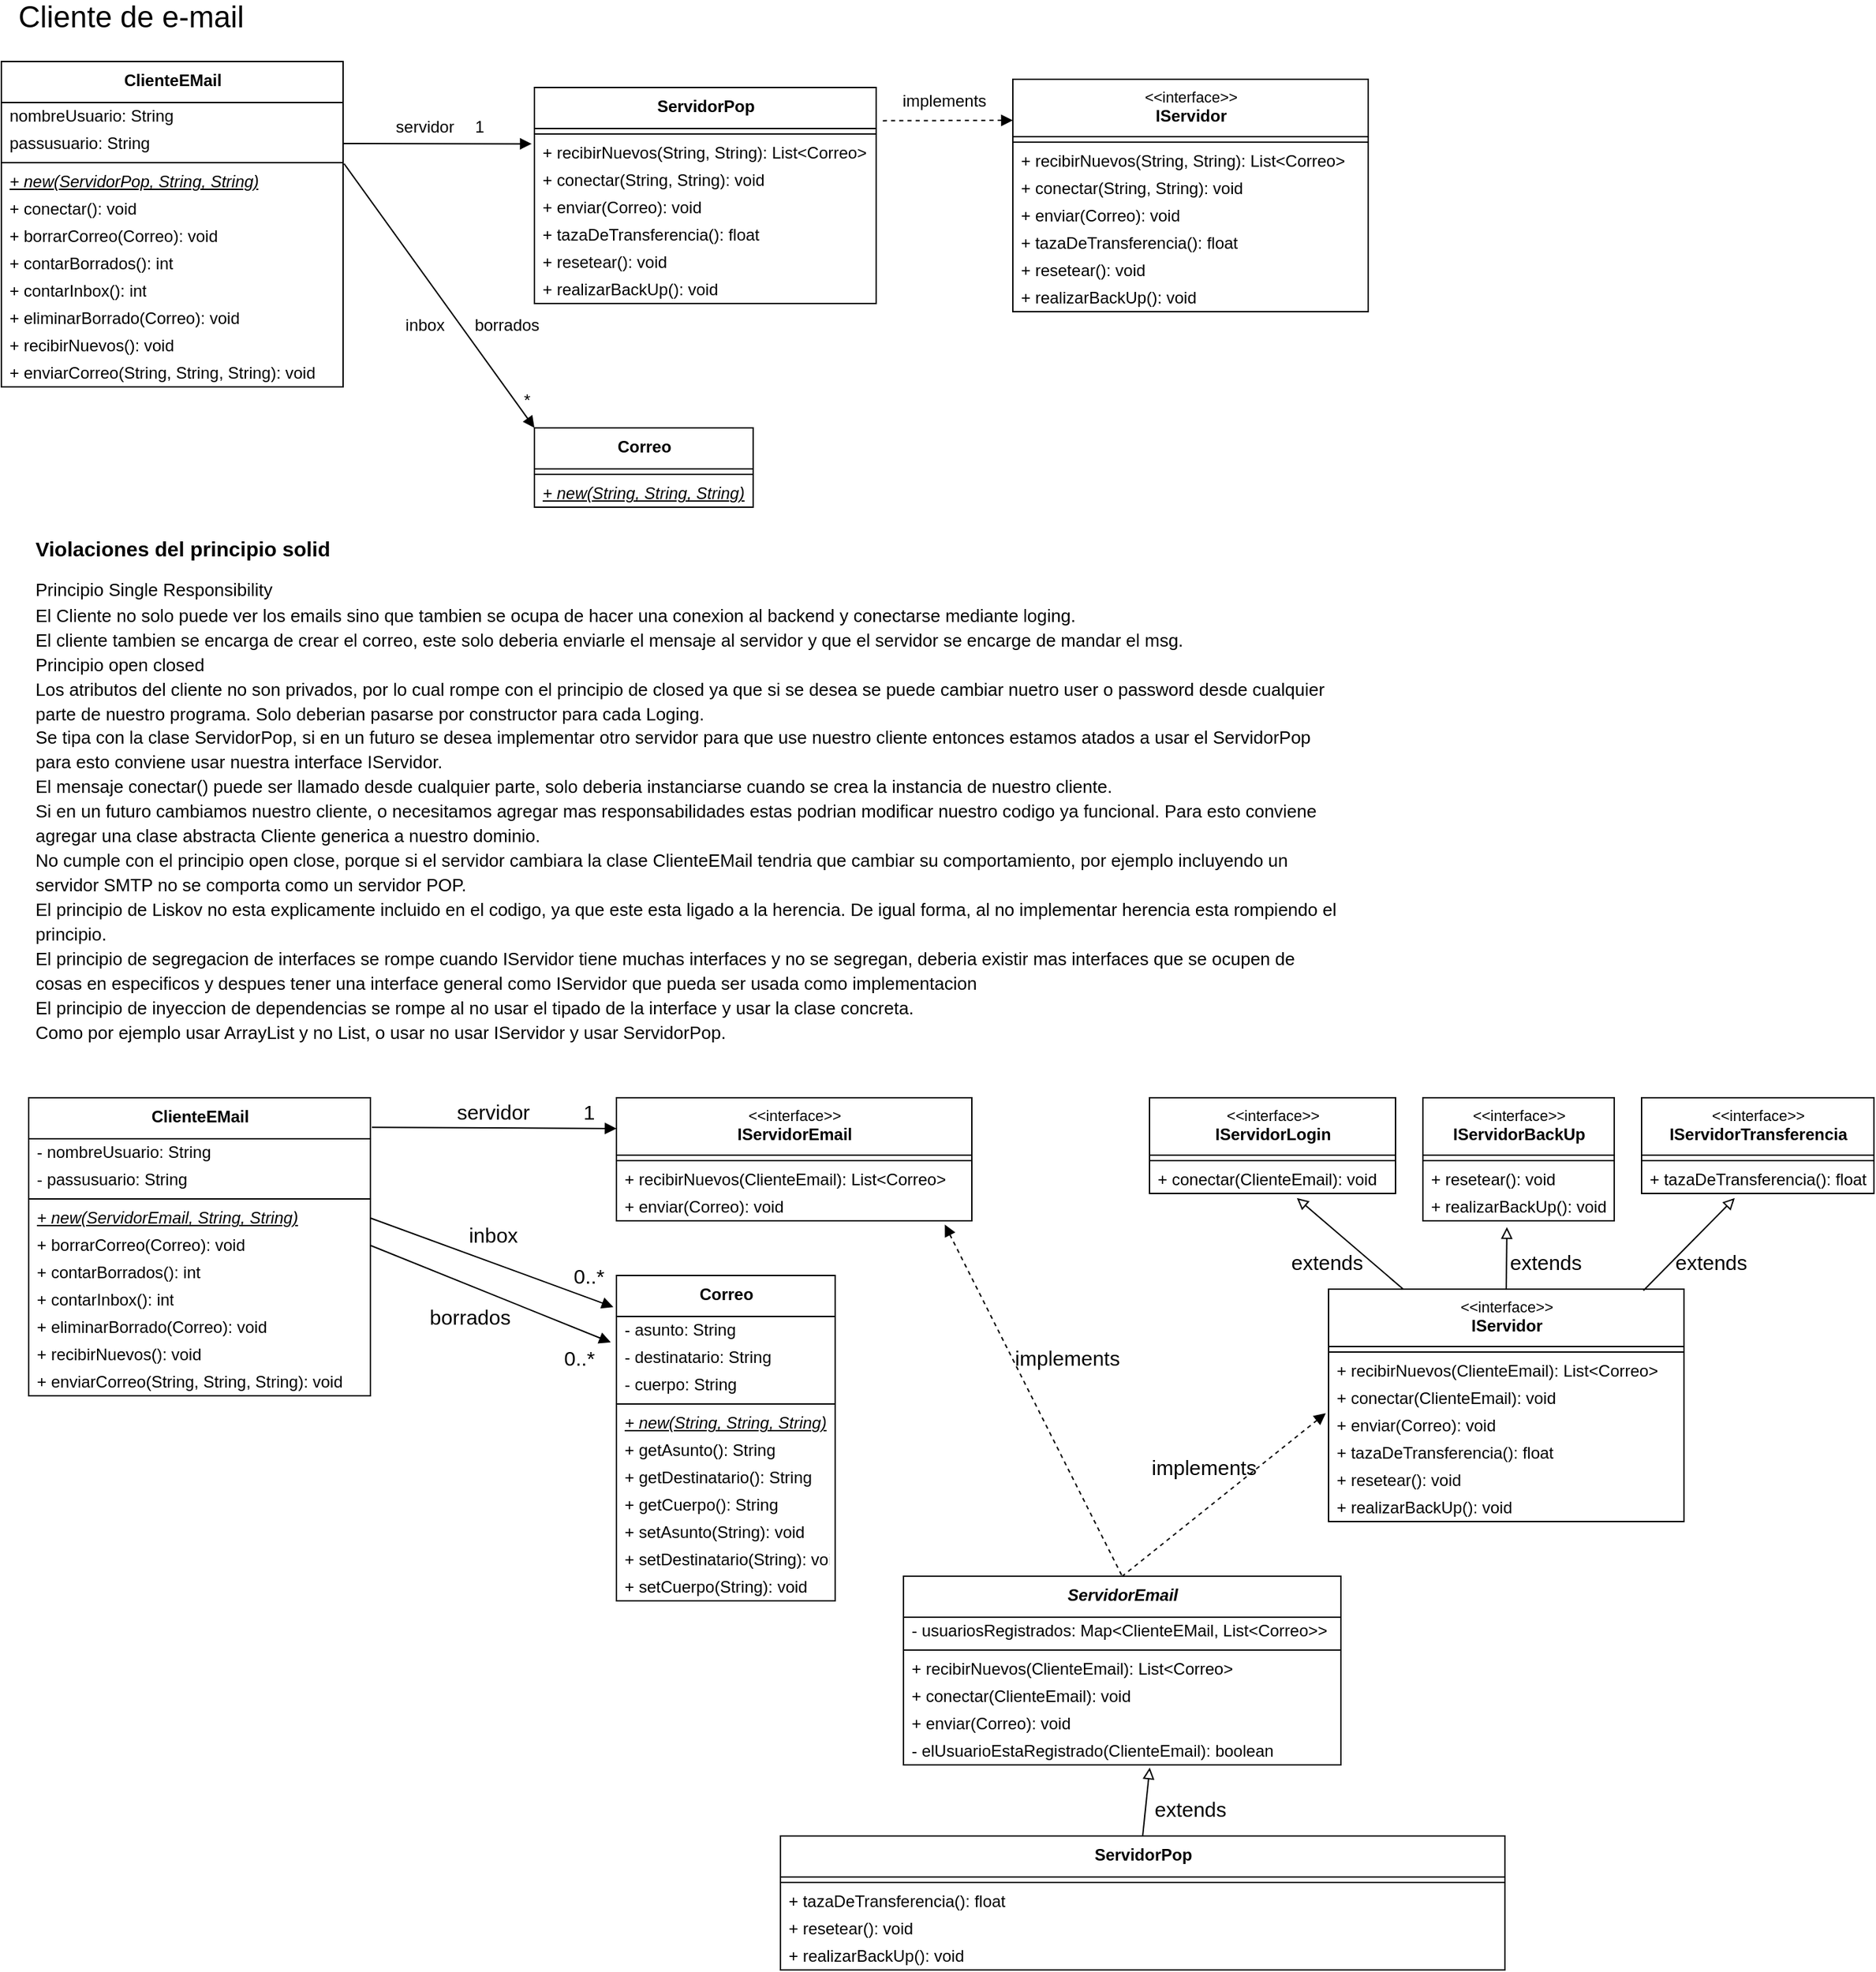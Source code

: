 <mxfile version="19.0.0" type="github">
  <diagram id="hwEnMFRsd4231ranK771" name="Page-1">
    <mxGraphModel dx="1557" dy="1994" grid="1" gridSize="10" guides="1" tooltips="1" connect="1" arrows="1" fold="1" page="1" pageScale="1" pageWidth="827" pageHeight="1169" math="0" shadow="0">
      <root>
        <mxCell id="0" />
        <mxCell id="1" parent="0" />
        <mxCell id="HtaL5qtSipClP9a9sMlD-21" style="edgeStyle=none;orthogonalLoop=1;jettySize=auto;html=1;exitX=-0.008;exitY=0.16;exitDx=0;exitDy=0;endArrow=none;endFill=0;rounded=0;exitPerimeter=0;startArrow=block;startFill=1;entryX=1;entryY=0.5;entryDx=0;entryDy=0;" parent="1" source="HtaL5qtSipClP9a9sMlD-106" target="HtaL5qtSipClP9a9sMlD-121" edge="1">
          <mxGeometry relative="1" as="geometry">
            <mxPoint x="260" y="-1039" as="targetPoint" />
            <mxPoint x="370.5" y="-1037.032" as="sourcePoint" />
          </mxGeometry>
        </mxCell>
        <mxCell id="HtaL5qtSipClP9a9sMlD-22" value="&amp;nbsp;*" style="text;html=1;strokeColor=none;fillColor=none;align=center;verticalAlign=middle;whiteSpace=wrap;rounded=0;" parent="1" vertex="1">
          <mxGeometry x="373" y="-860" width="40" height="20" as="geometry" />
        </mxCell>
        <mxCell id="HtaL5qtSipClP9a9sMlD-24" value="borrados" style="text;html=1;strokeColor=none;fillColor=none;align=center;verticalAlign=middle;whiteSpace=wrap;rounded=0;" parent="1" vertex="1">
          <mxGeometry x="360" y="-915" width="40" height="20" as="geometry" />
        </mxCell>
        <mxCell id="HtaL5qtSipClP9a9sMlD-25" value="&lt;font style=&quot;font-size: 22px&quot;&gt;Cliente de e-mail&lt;/font&gt;" style="text;html=1;strokeColor=none;fillColor=none;align=center;verticalAlign=middle;whiteSpace=wrap;rounded=0;" parent="1" vertex="1">
          <mxGeometry x="20" y="-1140" width="170" height="20" as="geometry" />
        </mxCell>
        <mxCell id="HtaL5qtSipClP9a9sMlD-71" value="servidor" style="text;html=1;strokeColor=none;fillColor=none;align=center;verticalAlign=middle;whiteSpace=wrap;rounded=0;" parent="1" vertex="1">
          <mxGeometry x="300" y="-1060" width="40" height="20" as="geometry" />
        </mxCell>
        <mxCell id="HtaL5qtSipClP9a9sMlD-72" style="edgeStyle=none;orthogonalLoop=1;jettySize=auto;html=1;exitX=0;exitY=0;exitDx=0;exitDy=0;endArrow=none;endFill=0;rounded=0;startArrow=block;startFill=1;entryX=1.003;entryY=-0.162;entryDx=0;entryDy=0;entryPerimeter=0;" parent="1" source="HtaL5qtSipClP9a9sMlD-93" target="HtaL5qtSipClP9a9sMlD-116" edge="1">
          <mxGeometry relative="1" as="geometry">
            <mxPoint x="259.28" y="-1026.234" as="targetPoint" />
            <mxPoint x="395.04" y="-829.98" as="sourcePoint" />
          </mxGeometry>
        </mxCell>
        <mxCell id="HtaL5qtSipClP9a9sMlD-73" value="inbox" style="text;html=1;strokeColor=none;fillColor=none;align=center;verticalAlign=middle;whiteSpace=wrap;rounded=0;" parent="1" vertex="1">
          <mxGeometry x="300" y="-915" width="40" height="20" as="geometry" />
        </mxCell>
        <mxCell id="HtaL5qtSipClP9a9sMlD-76" value="1" style="text;html=1;strokeColor=none;fillColor=none;align=center;verticalAlign=middle;whiteSpace=wrap;rounded=0;" parent="1" vertex="1">
          <mxGeometry x="340" y="-1060" width="40" height="20" as="geometry" />
        </mxCell>
        <mxCell id="HtaL5qtSipClP9a9sMlD-77" style="edgeStyle=none;orthogonalLoop=1;jettySize=auto;html=1;endArrow=none;endFill=0;rounded=0;startArrow=block;startFill=1;entryX=1.01;entryY=0.154;entryDx=0;entryDy=0;entryPerimeter=0;dashed=1;" parent="1" target="HtaL5qtSipClP9a9sMlD-105" edge="1">
          <mxGeometry relative="1" as="geometry">
            <mxPoint x="621.75" y="-1059.95" as="targetPoint" />
            <mxPoint x="750" y="-1055" as="sourcePoint" />
          </mxGeometry>
        </mxCell>
        <mxCell id="HtaL5qtSipClP9a9sMlD-85" value="&amp;lt;&amp;lt;interface&amp;gt;&amp;gt;&lt;br&gt;&lt;span style=&quot;font-size: 12px ; font-weight: 700&quot;&gt;IServidor&lt;/span&gt;" style="swimlane;fontStyle=0;align=center;verticalAlign=top;childLayout=stackLayout;horizontal=1;startSize=42;horizontalStack=0;resizeParent=1;resizeParentMax=0;resizeLast=0;collapsible=0;marginBottom=0;html=1;labelBackgroundColor=none;labelBorderColor=none;fontSize=11;" parent="1" vertex="1">
          <mxGeometry x="750" y="-1085" width="260" height="170" as="geometry" />
        </mxCell>
        <mxCell id="HtaL5qtSipClP9a9sMlD-90" value="" style="line;strokeWidth=1;fillColor=none;align=left;verticalAlign=middle;spacingTop=-1;spacingLeft=3;spacingRight=3;rotatable=0;labelPosition=right;points=[];portConstraint=eastwest;labelBackgroundColor=none;labelBorderColor=none;fontSize=11;html=1;" parent="HtaL5qtSipClP9a9sMlD-85" vertex="1">
          <mxGeometry y="42" width="260" height="8" as="geometry" />
        </mxCell>
        <mxCell id="HtaL5qtSipClP9a9sMlD-92" value="&lt;span style=&quot;font-size: 12px&quot;&gt;+ recibirNuevos(String, String): List&amp;lt;Correo&amp;gt;&lt;/span&gt;" style="text;html=1;strokeColor=none;fillColor=none;align=left;verticalAlign=middle;spacingLeft=4;spacingRight=4;overflow=hidden;rotatable=0;points=[[0,0.5],[1,0.5]];portConstraint=eastwest;labelBackgroundColor=none;labelBorderColor=none;fontSize=11;" parent="HtaL5qtSipClP9a9sMlD-85" vertex="1">
          <mxGeometry y="50" width="260" height="20" as="geometry" />
        </mxCell>
        <mxCell id="HtaL5qtSipClP9a9sMlD-100" value="&lt;span style=&quot;font-size: 12px&quot;&gt;+ conectar(String, String): void&lt;/span&gt;" style="text;html=1;strokeColor=none;fillColor=none;align=left;verticalAlign=middle;spacingLeft=4;spacingRight=4;overflow=hidden;rotatable=0;points=[[0,0.5],[1,0.5]];portConstraint=eastwest;labelBackgroundColor=none;labelBorderColor=none;fontSize=11;" parent="HtaL5qtSipClP9a9sMlD-85" vertex="1">
          <mxGeometry y="70" width="260" height="20" as="geometry" />
        </mxCell>
        <mxCell id="HtaL5qtSipClP9a9sMlD-101" value="&lt;span style=&quot;font-size: 12px&quot;&gt;+ enviar(Correo): void&lt;/span&gt;" style="text;html=1;strokeColor=none;fillColor=none;align=left;verticalAlign=middle;spacingLeft=4;spacingRight=4;overflow=hidden;rotatable=0;points=[[0,0.5],[1,0.5]];portConstraint=eastwest;labelBackgroundColor=none;labelBorderColor=none;fontSize=11;" parent="HtaL5qtSipClP9a9sMlD-85" vertex="1">
          <mxGeometry y="90" width="260" height="20" as="geometry" />
        </mxCell>
        <mxCell id="HtaL5qtSipClP9a9sMlD-102" value="&lt;span style=&quot;font-size: 12px&quot;&gt;+ tazaDeTransferencia(): float&lt;/span&gt;" style="text;html=1;strokeColor=none;fillColor=none;align=left;verticalAlign=middle;spacingLeft=4;spacingRight=4;overflow=hidden;rotatable=0;points=[[0,0.5],[1,0.5]];portConstraint=eastwest;labelBackgroundColor=none;labelBorderColor=none;fontSize=11;" parent="HtaL5qtSipClP9a9sMlD-85" vertex="1">
          <mxGeometry y="110" width="260" height="20" as="geometry" />
        </mxCell>
        <mxCell id="HtaL5qtSipClP9a9sMlD-103" value="&lt;span style=&quot;font-size: 12px&quot;&gt;+ resetear(): void&lt;/span&gt;" style="text;html=1;strokeColor=none;fillColor=none;align=left;verticalAlign=middle;spacingLeft=4;spacingRight=4;overflow=hidden;rotatable=0;points=[[0,0.5],[1,0.5]];portConstraint=eastwest;labelBackgroundColor=none;labelBorderColor=none;fontSize=11;" parent="HtaL5qtSipClP9a9sMlD-85" vertex="1">
          <mxGeometry y="130" width="260" height="20" as="geometry" />
        </mxCell>
        <mxCell id="HtaL5qtSipClP9a9sMlD-104" value="&lt;span style=&quot;font-size: 12px&quot;&gt;+ realizarBackUp(): void&lt;/span&gt;" style="text;html=1;strokeColor=none;fillColor=none;align=left;verticalAlign=middle;spacingLeft=4;spacingRight=4;overflow=hidden;rotatable=0;points=[[0,0.5],[1,0.5]];portConstraint=eastwest;labelBackgroundColor=none;labelBorderColor=none;fontSize=11;" parent="HtaL5qtSipClP9a9sMlD-85" vertex="1">
          <mxGeometry y="150" width="260" height="20" as="geometry" />
        </mxCell>
        <mxCell id="HtaL5qtSipClP9a9sMlD-93" value="&lt;span style=&quot;font-size: 12px ; font-weight: 700&quot;&gt;Correo&lt;/span&gt;" style="swimlane;fontStyle=0;align=center;verticalAlign=top;childLayout=stackLayout;horizontal=1;startSize=30;horizontalStack=0;resizeParent=1;resizeParentMax=0;resizeLast=0;collapsible=0;marginBottom=0;html=1;labelBackgroundColor=none;labelBorderColor=none;fontSize=11;" parent="1" vertex="1">
          <mxGeometry x="400" y="-830" width="160" height="58" as="geometry" />
        </mxCell>
        <mxCell id="HtaL5qtSipClP9a9sMlD-97" value="" style="line;strokeWidth=1;fillColor=none;align=left;verticalAlign=middle;spacingTop=-1;spacingLeft=3;spacingRight=3;rotatable=0;labelPosition=right;points=[];portConstraint=eastwest;labelBackgroundColor=none;labelBorderColor=none;fontSize=11;html=1;" parent="HtaL5qtSipClP9a9sMlD-93" vertex="1">
          <mxGeometry y="30" width="160" height="8" as="geometry" />
        </mxCell>
        <mxCell id="HtaL5qtSipClP9a9sMlD-94" value="&lt;span style=&quot;font-size: 12px&quot;&gt;&lt;u&gt;&lt;i&gt;+ new(String, String, String)&lt;/i&gt;&lt;/u&gt;&lt;/span&gt;" style="text;html=1;strokeColor=none;fillColor=none;align=left;verticalAlign=middle;spacingLeft=4;spacingRight=4;overflow=hidden;rotatable=0;points=[[0,0.5],[1,0.5]];portConstraint=eastwest;labelBackgroundColor=none;labelBorderColor=none;fontSize=11;" parent="HtaL5qtSipClP9a9sMlD-93" vertex="1">
          <mxGeometry y="38" width="160" height="20" as="geometry" />
        </mxCell>
        <mxCell id="HtaL5qtSipClP9a9sMlD-105" value="&lt;span style=&quot;font-size: 12px ; font-weight: 700&quot;&gt;ServidorPop&lt;/span&gt;" style="swimlane;fontStyle=0;align=center;verticalAlign=top;childLayout=stackLayout;horizontal=1;startSize=30;horizontalStack=0;resizeParent=1;resizeParentMax=0;resizeLast=0;collapsible=0;marginBottom=0;html=1;labelBackgroundColor=none;labelBorderColor=none;fontSize=11;" parent="1" vertex="1">
          <mxGeometry x="400" y="-1079" width="250" height="158" as="geometry" />
        </mxCell>
        <mxCell id="HtaL5qtSipClP9a9sMlD-107" value="" style="line;strokeWidth=1;fillColor=none;align=left;verticalAlign=middle;spacingTop=-1;spacingLeft=3;spacingRight=3;rotatable=0;labelPosition=right;points=[];portConstraint=eastwest;labelBackgroundColor=none;labelBorderColor=none;fontSize=11;html=1;" parent="HtaL5qtSipClP9a9sMlD-105" vertex="1">
          <mxGeometry y="30" width="250" height="8" as="geometry" />
        </mxCell>
        <mxCell id="HtaL5qtSipClP9a9sMlD-106" value="&lt;span style=&quot;font-size: 12px&quot;&gt;+ recibirNuevos(String, String): List&amp;lt;Correo&amp;gt;&lt;/span&gt;" style="text;html=1;strokeColor=none;fillColor=none;align=left;verticalAlign=middle;spacingLeft=4;spacingRight=4;overflow=hidden;rotatable=0;points=[[0,0.5],[1,0.5]];portConstraint=eastwest;labelBackgroundColor=none;labelBorderColor=none;fontSize=11;" parent="HtaL5qtSipClP9a9sMlD-105" vertex="1">
          <mxGeometry y="38" width="250" height="20" as="geometry" />
        </mxCell>
        <mxCell id="HtaL5qtSipClP9a9sMlD-108" value="&lt;span style=&quot;font-size: 12px&quot;&gt;+ conectar(String, String): void&lt;/span&gt;" style="text;html=1;strokeColor=none;fillColor=none;align=left;verticalAlign=middle;spacingLeft=4;spacingRight=4;overflow=hidden;rotatable=0;points=[[0,0.5],[1,0.5]];portConstraint=eastwest;labelBackgroundColor=none;labelBorderColor=none;fontSize=11;" parent="HtaL5qtSipClP9a9sMlD-105" vertex="1">
          <mxGeometry y="58" width="250" height="20" as="geometry" />
        </mxCell>
        <mxCell id="HtaL5qtSipClP9a9sMlD-109" value="&lt;span style=&quot;font-size: 12px&quot;&gt;+ enviar(Correo): void&lt;/span&gt;" style="text;html=1;strokeColor=none;fillColor=none;align=left;verticalAlign=middle;spacingLeft=4;spacingRight=4;overflow=hidden;rotatable=0;points=[[0,0.5],[1,0.5]];portConstraint=eastwest;labelBackgroundColor=none;labelBorderColor=none;fontSize=11;" parent="HtaL5qtSipClP9a9sMlD-105" vertex="1">
          <mxGeometry y="78" width="250" height="20" as="geometry" />
        </mxCell>
        <mxCell id="HtaL5qtSipClP9a9sMlD-110" value="&lt;span style=&quot;font-size: 12px&quot;&gt;+ tazaDeTransferencia(): float&lt;/span&gt;" style="text;html=1;strokeColor=none;fillColor=none;align=left;verticalAlign=middle;spacingLeft=4;spacingRight=4;overflow=hidden;rotatable=0;points=[[0,0.5],[1,0.5]];portConstraint=eastwest;labelBackgroundColor=none;labelBorderColor=none;fontSize=11;" parent="HtaL5qtSipClP9a9sMlD-105" vertex="1">
          <mxGeometry y="98" width="250" height="20" as="geometry" />
        </mxCell>
        <mxCell id="HtaL5qtSipClP9a9sMlD-111" value="&lt;span style=&quot;font-size: 12px&quot;&gt;+ resetear(): void&lt;/span&gt;" style="text;html=1;strokeColor=none;fillColor=none;align=left;verticalAlign=middle;spacingLeft=4;spacingRight=4;overflow=hidden;rotatable=0;points=[[0,0.5],[1,0.5]];portConstraint=eastwest;labelBackgroundColor=none;labelBorderColor=none;fontSize=11;" parent="HtaL5qtSipClP9a9sMlD-105" vertex="1">
          <mxGeometry y="118" width="250" height="20" as="geometry" />
        </mxCell>
        <mxCell id="HtaL5qtSipClP9a9sMlD-112" value="&lt;span style=&quot;font-size: 12px&quot;&gt;+ realizarBackUp(): void&lt;/span&gt;" style="text;html=1;strokeColor=none;fillColor=none;align=left;verticalAlign=middle;spacingLeft=4;spacingRight=4;overflow=hidden;rotatable=0;points=[[0,0.5],[1,0.5]];portConstraint=eastwest;labelBackgroundColor=none;labelBorderColor=none;fontSize=11;" parent="HtaL5qtSipClP9a9sMlD-105" vertex="1">
          <mxGeometry y="138" width="250" height="20" as="geometry" />
        </mxCell>
        <mxCell id="HtaL5qtSipClP9a9sMlD-113" value="&lt;span style=&quot;font-size: 12px ; font-weight: 700&quot;&gt;ClienteEMail&lt;/span&gt;" style="swimlane;fontStyle=0;align=center;verticalAlign=top;childLayout=stackLayout;horizontal=1;startSize=30;horizontalStack=0;resizeParent=1;resizeParentMax=0;resizeLast=0;collapsible=0;marginBottom=0;html=1;labelBackgroundColor=none;labelBorderColor=none;fontSize=11;" parent="1" vertex="1">
          <mxGeometry x="10" y="-1098" width="250" height="238" as="geometry" />
        </mxCell>
        <mxCell id="HtaL5qtSipClP9a9sMlD-115" value="&lt;span style=&quot;font-size: 12px&quot;&gt;nombreUsuario: String&lt;/span&gt;" style="text;html=1;strokeColor=none;fillColor=none;align=left;verticalAlign=middle;spacingLeft=4;spacingRight=4;overflow=hidden;rotatable=0;points=[[0,0.5],[1,0.5]];portConstraint=eastwest;labelBackgroundColor=none;labelBorderColor=none;fontSize=11;" parent="HtaL5qtSipClP9a9sMlD-113" vertex="1">
          <mxGeometry y="30" width="250" height="20" as="geometry" />
        </mxCell>
        <mxCell id="HtaL5qtSipClP9a9sMlD-121" value="&lt;span style=&quot;font-size: 12px&quot;&gt;passusuario: String&lt;/span&gt;" style="text;html=1;strokeColor=none;fillColor=none;align=left;verticalAlign=middle;spacingLeft=4;spacingRight=4;overflow=hidden;rotatable=0;points=[[0,0.5],[1,0.5]];portConstraint=eastwest;labelBackgroundColor=none;labelBorderColor=none;fontSize=11;" parent="HtaL5qtSipClP9a9sMlD-113" vertex="1">
          <mxGeometry y="50" width="250" height="20" as="geometry" />
        </mxCell>
        <mxCell id="HtaL5qtSipClP9a9sMlD-114" value="" style="line;strokeWidth=1;fillColor=none;align=left;verticalAlign=middle;spacingTop=-1;spacingLeft=3;spacingRight=3;rotatable=0;labelPosition=right;points=[];portConstraint=eastwest;labelBackgroundColor=none;labelBorderColor=none;fontSize=11;html=1;" parent="HtaL5qtSipClP9a9sMlD-113" vertex="1">
          <mxGeometry y="70" width="250" height="8" as="geometry" />
        </mxCell>
        <mxCell id="HtaL5qtSipClP9a9sMlD-116" value="&lt;span style=&quot;font-size: 12px&quot;&gt;&lt;u&gt;&lt;i&gt;+ new(ServidorPop, String, String)&lt;/i&gt;&lt;/u&gt;&lt;/span&gt;" style="text;html=1;strokeColor=none;fillColor=none;align=left;verticalAlign=middle;spacingLeft=4;spacingRight=4;overflow=hidden;rotatable=0;points=[[0,0.5],[1,0.5]];portConstraint=eastwest;labelBackgroundColor=none;labelBorderColor=none;fontSize=11;" parent="HtaL5qtSipClP9a9sMlD-113" vertex="1">
          <mxGeometry y="78" width="250" height="20" as="geometry" />
        </mxCell>
        <mxCell id="HtaL5qtSipClP9a9sMlD-117" value="&lt;span style=&quot;font-size: 12px&quot;&gt;+ conectar(): void&lt;/span&gt;" style="text;html=1;strokeColor=none;fillColor=none;align=left;verticalAlign=middle;spacingLeft=4;spacingRight=4;overflow=hidden;rotatable=0;points=[[0,0.5],[1,0.5]];portConstraint=eastwest;labelBackgroundColor=none;labelBorderColor=none;fontSize=11;" parent="HtaL5qtSipClP9a9sMlD-113" vertex="1">
          <mxGeometry y="98" width="250" height="20" as="geometry" />
        </mxCell>
        <mxCell id="HtaL5qtSipClP9a9sMlD-118" value="&lt;span style=&quot;font-size: 12px&quot;&gt;+ borrarCorreo(Correo): void&lt;/span&gt;" style="text;html=1;strokeColor=none;fillColor=none;align=left;verticalAlign=middle;spacingLeft=4;spacingRight=4;overflow=hidden;rotatable=0;points=[[0,0.5],[1,0.5]];portConstraint=eastwest;labelBackgroundColor=none;labelBorderColor=none;fontSize=11;" parent="HtaL5qtSipClP9a9sMlD-113" vertex="1">
          <mxGeometry y="118" width="250" height="20" as="geometry" />
        </mxCell>
        <mxCell id="HtaL5qtSipClP9a9sMlD-119" value="&lt;span style=&quot;font-size: 12px&quot;&gt;+ contarBorrados(): int&lt;/span&gt;" style="text;html=1;strokeColor=none;fillColor=none;align=left;verticalAlign=middle;spacingLeft=4;spacingRight=4;overflow=hidden;rotatable=0;points=[[0,0.5],[1,0.5]];portConstraint=eastwest;labelBackgroundColor=none;labelBorderColor=none;fontSize=11;" parent="HtaL5qtSipClP9a9sMlD-113" vertex="1">
          <mxGeometry y="138" width="250" height="20" as="geometry" />
        </mxCell>
        <mxCell id="HtaL5qtSipClP9a9sMlD-120" value="&lt;span style=&quot;font-size: 12px&quot;&gt;+ contarInbox(): int&lt;/span&gt;" style="text;html=1;strokeColor=none;fillColor=none;align=left;verticalAlign=middle;spacingLeft=4;spacingRight=4;overflow=hidden;rotatable=0;points=[[0,0.5],[1,0.5]];portConstraint=eastwest;labelBackgroundColor=none;labelBorderColor=none;fontSize=11;" parent="HtaL5qtSipClP9a9sMlD-113" vertex="1">
          <mxGeometry y="158" width="250" height="20" as="geometry" />
        </mxCell>
        <mxCell id="HtaL5qtSipClP9a9sMlD-122" value="&lt;span style=&quot;font-size: 12px&quot;&gt;+ eliminarBorrado(Correo): void&lt;/span&gt;" style="text;html=1;strokeColor=none;fillColor=none;align=left;verticalAlign=middle;spacingLeft=4;spacingRight=4;overflow=hidden;rotatable=0;points=[[0,0.5],[1,0.5]];portConstraint=eastwest;labelBackgroundColor=none;labelBorderColor=none;fontSize=11;" parent="HtaL5qtSipClP9a9sMlD-113" vertex="1">
          <mxGeometry y="178" width="250" height="20" as="geometry" />
        </mxCell>
        <mxCell id="HtaL5qtSipClP9a9sMlD-123" value="&lt;span style=&quot;font-size: 12px&quot;&gt;+ recibirNuevos(): void&lt;/span&gt;" style="text;html=1;strokeColor=none;fillColor=none;align=left;verticalAlign=middle;spacingLeft=4;spacingRight=4;overflow=hidden;rotatable=0;points=[[0,0.5],[1,0.5]];portConstraint=eastwest;labelBackgroundColor=none;labelBorderColor=none;fontSize=11;" parent="HtaL5qtSipClP9a9sMlD-113" vertex="1">
          <mxGeometry y="198" width="250" height="20" as="geometry" />
        </mxCell>
        <mxCell id="HtaL5qtSipClP9a9sMlD-124" value="&lt;span style=&quot;font-size: 12px&quot;&gt;+ enviarCorreo(String, String, String): void&lt;/span&gt;" style="text;html=1;strokeColor=none;fillColor=none;align=left;verticalAlign=middle;spacingLeft=4;spacingRight=4;overflow=hidden;rotatable=0;points=[[0,0.5],[1,0.5]];portConstraint=eastwest;labelBackgroundColor=none;labelBorderColor=none;fontSize=11;" parent="HtaL5qtSipClP9a9sMlD-113" vertex="1">
          <mxGeometry y="218" width="250" height="20" as="geometry" />
        </mxCell>
        <mxCell id="3TjpAF9KTR2tl5fqbvKF-1" value="&lt;h1 style=&quot;font-size: 15px;&quot;&gt;&lt;font style=&quot;font-size: 15px;&quot;&gt;Violaciones del principio solid&lt;/font&gt;&lt;/h1&gt;&lt;p style=&quot;line-height: 1.38; margin-top: 0pt; margin-bottom: 0pt; font-size: 15px;&quot; dir=&quot;ltr&quot;&gt;&lt;span style=&quot;font-family: Arial; color: rgb(0, 0, 0); background-color: transparent; font-weight: 400; font-style: normal; font-variant: normal; text-decoration: none; vertical-align: baseline;&quot;&gt;&lt;font style=&quot;font-size: 13px;&quot;&gt;Principio Single Responsibility&lt;/font&gt;&lt;/span&gt;&lt;/p&gt;&lt;p style=&quot;line-height: 1.38; margin-top: 0pt; margin-bottom: 0pt; font-size: 13px;&quot; dir=&quot;ltr&quot;&gt;&lt;span style=&quot;font-family: Arial; color: rgb(0, 0, 0); background-color: transparent; font-weight: 400; font-style: normal; font-variant: normal; text-decoration: none; vertical-align: baseline;&quot;&gt;&lt;font style=&quot;font-size: 13px;&quot;&gt;El Cliente no solo puede ver los emails sino que tambien se ocupa de hacer una conexion al backend y conectarse mediante loging.&lt;/font&gt;&lt;/span&gt;&lt;/p&gt;&lt;p style=&quot;line-height: 1.38; margin-top: 0pt; margin-bottom: 0pt; font-size: 13px;&quot; dir=&quot;ltr&quot;&gt;&lt;span style=&quot;font-family: Arial; color: rgb(0, 0, 0); background-color: transparent; font-weight: 400; font-style: normal; font-variant: normal; text-decoration: none; vertical-align: baseline;&quot;&gt;&lt;font style=&quot;font-size: 13px;&quot;&gt;El cliente tambien se encarga de crear el correo, este solo deberia enviarle el mensaje al servidor y que el servidor se encarge de mandar el msg.&lt;/font&gt;&lt;/span&gt;&lt;/p&gt;&lt;p style=&quot;line-height: 1.38; margin-top: 0pt; margin-bottom: 0pt; font-size: 13px;&quot; dir=&quot;ltr&quot;&gt;&lt;span style=&quot;font-family: Arial; color: rgb(0, 0, 0); background-color: transparent; font-weight: 400; font-style: normal; font-variant: normal; text-decoration: none; vertical-align: baseline;&quot;&gt;&lt;font style=&quot;font-size: 13px;&quot;&gt;Principio open closed&lt;/font&gt;&lt;/span&gt;&lt;/p&gt;&lt;p style=&quot;line-height: 1.38; margin-top: 0pt; margin-bottom: 0pt; font-size: 13px;&quot; dir=&quot;ltr&quot;&gt;&lt;span style=&quot;font-family: Arial; color: rgb(0, 0, 0); background-color: transparent; font-weight: 400; font-style: normal; font-variant: normal; text-decoration: none; vertical-align: baseline;&quot;&gt;&lt;font style=&quot;font-size: 13px;&quot;&gt;Los atributos del cliente no son privados, por lo cual rompe con el principio de closed ya que si se desea se puede cambiar nuetro user o password desde cualquier parte de nuestro programa. Solo deberian pasarse por constructor para cada Loging.&lt;/font&gt;&lt;/span&gt;&lt;/p&gt;&lt;p style=&quot;line-height: 1.38; margin-top: 0pt; margin-bottom: 0pt; font-size: 13px;&quot; dir=&quot;ltr&quot;&gt;&lt;span style=&quot;font-family: Arial; color: rgb(0, 0, 0); background-color: transparent; font-weight: 400; font-style: normal; font-variant: normal; text-decoration: none; vertical-align: baseline;&quot;&gt;&lt;font style=&quot;font-size: 13px;&quot;&gt;Se tipa con la clase ServidorPop, si en un futuro se desea implementar otro servidor para que use nuestro cliente entonces estamos atados a usar el ServidorPop para esto conviene usar nuestra interface IServidor.&lt;/font&gt;&lt;/span&gt;&lt;/p&gt;&lt;p style=&quot;line-height: 1.38; margin-top: 0pt; margin-bottom: 0pt; font-size: 13px;&quot; dir=&quot;ltr&quot;&gt;&lt;span style=&quot;font-family: Arial; color: rgb(0, 0, 0); background-color: transparent; font-weight: 400; font-style: normal; font-variant: normal; text-decoration: none; vertical-align: baseline;&quot;&gt;&lt;font style=&quot;font-size: 13px;&quot;&gt;El mensaje conectar() puede ser llamado desde cualquier parte, solo deberia instanciarse cuando se crea la instancia de nuestro cliente.&lt;/font&gt;&lt;/span&gt;&lt;/p&gt;&lt;p style=&quot;line-height: 1.38; margin-top: 0pt; margin-bottom: 0pt; font-size: 13px;&quot; dir=&quot;ltr&quot;&gt;&lt;span style=&quot;font-family: Arial; color: rgb(0, 0, 0); background-color: transparent; font-weight: 400; font-style: normal; font-variant: normal; text-decoration: none; vertical-align: baseline;&quot;&gt;&lt;font style=&quot;font-size: 13px;&quot;&gt;Si en un futuro cambiamos nuestro cliente, o necesitamos agregar mas responsabilidades estas podrian modificar nuestro codigo ya funcional. Para esto conviene agregar una clase abstracta Cliente generica a nuestro dominio.&lt;/font&gt;&lt;/span&gt;&lt;/p&gt;&lt;p style=&quot;line-height: 1.38; margin-top: 0pt; margin-bottom: 0pt; font-size: 13px;&quot; dir=&quot;ltr&quot;&gt;&lt;span style=&quot;font-family: Arial; color: rgb(0, 0, 0); background-color: transparent; font-weight: 400; font-style: normal; font-variant: normal; text-decoration: none; vertical-align: baseline;&quot;&gt;&lt;font style=&quot;font-size: 13px;&quot;&gt;No cumple con el principio open close, porque si el servidor cambiara la clase ClienteEMail tendria que cambiar su comportamiento, por ejemplo incluyendo un servidor SMTP no se comporta como un servidor POP.&lt;/font&gt;&lt;/span&gt;&lt;/p&gt;&lt;p style=&quot;line-height: 1.38; margin-top: 0pt; margin-bottom: 0pt; font-size: 13px;&quot; dir=&quot;ltr&quot;&gt;&lt;span style=&quot;font-family: Arial; color: rgb(0, 0, 0); background-color: transparent; font-weight: 400; font-style: normal; font-variant: normal; text-decoration: none; vertical-align: baseline;&quot;&gt;&lt;font style=&quot;font-size: 13px;&quot;&gt;El principio de Liskov no esta explicamente incluido en el codigo, ya que este esta ligado a la herencia. De igual forma, al no implementar herencia esta rompiendo el principio.&lt;/font&gt;&lt;/span&gt;&lt;/p&gt;&lt;p style=&quot;line-height: 1.38; margin-top: 0pt; margin-bottom: 0pt; font-size: 13px;&quot; dir=&quot;ltr&quot;&gt;&lt;span style=&quot;background-color: initial;&quot;&gt;El principio de segregacion de interfaces se rompe cuando IServidor tiene muchas interfaces y no se segregan, deberia existir mas interfaces que se ocupen de cosas en especificos y despues tener una interface general como IServidor que pueda ser usada como implementacion&lt;/span&gt;&lt;/p&gt;&lt;p style=&quot;line-height: 1.38; margin-top: 0pt; margin-bottom: 0pt; font-size: 13px;&quot; dir=&quot;ltr&quot;&gt;&lt;span style=&quot;font-family: Arial; color: rgb(0, 0, 0); background-color: transparent; font-weight: 400; font-style: normal; font-variant: normal; text-decoration: none; vertical-align: baseline;&quot;&gt;&lt;font style=&quot;font-size: 13px;&quot;&gt;El principio de inyeccion de dependencias se rompe al no usar el tipado de la interface y usar la clase concreta.&lt;/font&gt;&lt;/span&gt;&lt;/p&gt;&lt;p style=&quot;line-height: 1.38; margin-top: 0pt; margin-bottom: 0pt; font-size: 13px;&quot; dir=&quot;ltr&quot;&gt;&lt;span style=&quot;background-color: transparent; font-family: Arial;&quot;&gt;Como por ejemplo usar ArrayList y no List, o usar no usar IServidor y usar ServidorPop.&lt;/span&gt;&lt;/p&gt;&lt;div style=&quot;font-size: 13px;&quot;&gt;&lt;span style=&quot;font-family: Arial; color: rgb(0, 0, 0); background-color: transparent; font-weight: 400; font-style: normal; font-variant: normal; text-decoration: none; vertical-align: baseline;&quot;&gt;&lt;br&gt;&lt;/span&gt;&lt;/div&gt;" style="text;html=1;strokeColor=none;fillColor=none;spacing=5;spacingTop=-20;whiteSpace=wrap;overflow=hidden;rounded=0;" vertex="1" parent="1">
          <mxGeometry x="30" y="-750" width="960" height="380" as="geometry" />
        </mxCell>
        <mxCell id="3TjpAF9KTR2tl5fqbvKF-2" value="implements" style="text;html=1;strokeColor=none;fillColor=none;align=center;verticalAlign=middle;whiteSpace=wrap;rounded=0;" vertex="1" parent="1">
          <mxGeometry x="680" y="-1079" width="40" height="20" as="geometry" />
        </mxCell>
        <mxCell id="3TjpAF9KTR2tl5fqbvKF-3" value="&lt;span style=&quot;font-size: 12px ; font-weight: 700&quot;&gt;ClienteEMail&lt;/span&gt;" style="swimlane;fontStyle=0;align=center;verticalAlign=top;childLayout=stackLayout;horizontal=1;startSize=30;horizontalStack=0;resizeParent=1;resizeParentMax=0;resizeLast=0;collapsible=0;marginBottom=0;html=1;labelBackgroundColor=none;labelBorderColor=none;fontSize=11;" vertex="1" parent="1">
          <mxGeometry x="30" y="-340" width="250" height="218" as="geometry" />
        </mxCell>
        <mxCell id="3TjpAF9KTR2tl5fqbvKF-4" value="&lt;span style=&quot;font-size: 12px&quot;&gt;- nombreUsuario: String&lt;/span&gt;" style="text;html=1;strokeColor=none;fillColor=none;align=left;verticalAlign=middle;spacingLeft=4;spacingRight=4;overflow=hidden;rotatable=0;points=[[0,0.5],[1,0.5]];portConstraint=eastwest;labelBackgroundColor=none;labelBorderColor=none;fontSize=11;" vertex="1" parent="3TjpAF9KTR2tl5fqbvKF-3">
          <mxGeometry y="30" width="250" height="20" as="geometry" />
        </mxCell>
        <mxCell id="3TjpAF9KTR2tl5fqbvKF-5" value="&lt;span style=&quot;font-size: 12px&quot;&gt;- passusuario: String&lt;/span&gt;" style="text;html=1;strokeColor=none;fillColor=none;align=left;verticalAlign=middle;spacingLeft=4;spacingRight=4;overflow=hidden;rotatable=0;points=[[0,0.5],[1,0.5]];portConstraint=eastwest;labelBackgroundColor=none;labelBorderColor=none;fontSize=11;" vertex="1" parent="3TjpAF9KTR2tl5fqbvKF-3">
          <mxGeometry y="50" width="250" height="20" as="geometry" />
        </mxCell>
        <mxCell id="3TjpAF9KTR2tl5fqbvKF-6" value="" style="line;strokeWidth=1;fillColor=none;align=left;verticalAlign=middle;spacingTop=-1;spacingLeft=3;spacingRight=3;rotatable=0;labelPosition=right;points=[];portConstraint=eastwest;labelBackgroundColor=none;labelBorderColor=none;fontSize=11;html=1;" vertex="1" parent="3TjpAF9KTR2tl5fqbvKF-3">
          <mxGeometry y="70" width="250" height="8" as="geometry" />
        </mxCell>
        <mxCell id="3TjpAF9KTR2tl5fqbvKF-7" value="&lt;u style=&quot;&quot;&gt;&lt;i style=&quot;&quot;&gt;&lt;span style=&quot;font-size: 12px;&quot;&gt;+ new(ServidorEmail, String, String)&lt;/span&gt;&lt;/i&gt;&lt;/u&gt;" style="text;html=1;strokeColor=none;fillColor=none;align=left;verticalAlign=middle;spacingLeft=4;spacingRight=4;overflow=hidden;rotatable=0;points=[[0,0.5],[1,0.5]];portConstraint=eastwest;labelBackgroundColor=none;labelBorderColor=none;fontSize=11;" vertex="1" parent="3TjpAF9KTR2tl5fqbvKF-3">
          <mxGeometry y="78" width="250" height="20" as="geometry" />
        </mxCell>
        <mxCell id="3TjpAF9KTR2tl5fqbvKF-9" value="&lt;span style=&quot;font-size: 12px&quot;&gt;+ borrarCorreo(Correo): void&lt;/span&gt;" style="text;html=1;strokeColor=none;fillColor=none;align=left;verticalAlign=middle;spacingLeft=4;spacingRight=4;overflow=hidden;rotatable=0;points=[[0,0.5],[1,0.5]];portConstraint=eastwest;labelBackgroundColor=none;labelBorderColor=none;fontSize=11;" vertex="1" parent="3TjpAF9KTR2tl5fqbvKF-3">
          <mxGeometry y="98" width="250" height="20" as="geometry" />
        </mxCell>
        <mxCell id="3TjpAF9KTR2tl5fqbvKF-10" value="&lt;span style=&quot;font-size: 12px&quot;&gt;+ contarBorrados(): int&lt;/span&gt;" style="text;html=1;strokeColor=none;fillColor=none;align=left;verticalAlign=middle;spacingLeft=4;spacingRight=4;overflow=hidden;rotatable=0;points=[[0,0.5],[1,0.5]];portConstraint=eastwest;labelBackgroundColor=none;labelBorderColor=none;fontSize=11;" vertex="1" parent="3TjpAF9KTR2tl5fqbvKF-3">
          <mxGeometry y="118" width="250" height="20" as="geometry" />
        </mxCell>
        <mxCell id="3TjpAF9KTR2tl5fqbvKF-11" value="&lt;span style=&quot;font-size: 12px&quot;&gt;+ contarInbox(): int&lt;/span&gt;" style="text;html=1;strokeColor=none;fillColor=none;align=left;verticalAlign=middle;spacingLeft=4;spacingRight=4;overflow=hidden;rotatable=0;points=[[0,0.5],[1,0.5]];portConstraint=eastwest;labelBackgroundColor=none;labelBorderColor=none;fontSize=11;" vertex="1" parent="3TjpAF9KTR2tl5fqbvKF-3">
          <mxGeometry y="138" width="250" height="20" as="geometry" />
        </mxCell>
        <mxCell id="3TjpAF9KTR2tl5fqbvKF-12" value="&lt;span style=&quot;font-size: 12px&quot;&gt;+ eliminarBorrado(Correo): void&lt;/span&gt;" style="text;html=1;strokeColor=none;fillColor=none;align=left;verticalAlign=middle;spacingLeft=4;spacingRight=4;overflow=hidden;rotatable=0;points=[[0,0.5],[1,0.5]];portConstraint=eastwest;labelBackgroundColor=none;labelBorderColor=none;fontSize=11;" vertex="1" parent="3TjpAF9KTR2tl5fqbvKF-3">
          <mxGeometry y="158" width="250" height="20" as="geometry" />
        </mxCell>
        <mxCell id="3TjpAF9KTR2tl5fqbvKF-13" value="&lt;span style=&quot;font-size: 12px&quot;&gt;+ recibirNuevos(): void&lt;/span&gt;" style="text;html=1;strokeColor=none;fillColor=none;align=left;verticalAlign=middle;spacingLeft=4;spacingRight=4;overflow=hidden;rotatable=0;points=[[0,0.5],[1,0.5]];portConstraint=eastwest;labelBackgroundColor=none;labelBorderColor=none;fontSize=11;" vertex="1" parent="3TjpAF9KTR2tl5fqbvKF-3">
          <mxGeometry y="178" width="250" height="20" as="geometry" />
        </mxCell>
        <mxCell id="3TjpAF9KTR2tl5fqbvKF-14" value="&lt;span style=&quot;font-size: 12px&quot;&gt;+ enviarCorreo(String, String, String): void&lt;/span&gt;" style="text;html=1;strokeColor=none;fillColor=none;align=left;verticalAlign=middle;spacingLeft=4;spacingRight=4;overflow=hidden;rotatable=0;points=[[0,0.5],[1,0.5]];portConstraint=eastwest;labelBackgroundColor=none;labelBorderColor=none;fontSize=11;" vertex="1" parent="3TjpAF9KTR2tl5fqbvKF-3">
          <mxGeometry y="198" width="250" height="20" as="geometry" />
        </mxCell>
        <mxCell id="3TjpAF9KTR2tl5fqbvKF-15" value="&lt;span style=&quot;font-size: 12px ; font-weight: 700&quot;&gt;Correo&lt;/span&gt;" style="swimlane;fontStyle=0;align=center;verticalAlign=top;childLayout=stackLayout;horizontal=1;startSize=30;horizontalStack=0;resizeParent=1;resizeParentMax=0;resizeLast=0;collapsible=0;marginBottom=0;html=1;labelBackgroundColor=none;labelBorderColor=none;fontSize=11;" vertex="1" parent="1">
          <mxGeometry x="460" y="-210" width="160" height="238" as="geometry" />
        </mxCell>
        <mxCell id="3TjpAF9KTR2tl5fqbvKF-26" value="&lt;span style=&quot;font-size: 12px;&quot;&gt;- asunto: String&lt;/span&gt;" style="text;html=1;strokeColor=none;fillColor=none;align=left;verticalAlign=middle;spacingLeft=4;spacingRight=4;overflow=hidden;rotatable=0;points=[[0,0.5],[1,0.5]];portConstraint=eastwest;labelBackgroundColor=none;labelBorderColor=none;fontSize=11;" vertex="1" parent="3TjpAF9KTR2tl5fqbvKF-15">
          <mxGeometry y="30" width="160" height="20" as="geometry" />
        </mxCell>
        <mxCell id="3TjpAF9KTR2tl5fqbvKF-27" value="&lt;span style=&quot;font-size: 12px;&quot;&gt;- destinatario: String&lt;/span&gt;" style="text;html=1;strokeColor=none;fillColor=none;align=left;verticalAlign=middle;spacingLeft=4;spacingRight=4;overflow=hidden;rotatable=0;points=[[0,0.5],[1,0.5]];portConstraint=eastwest;labelBackgroundColor=none;labelBorderColor=none;fontSize=11;" vertex="1" parent="3TjpAF9KTR2tl5fqbvKF-15">
          <mxGeometry y="50" width="160" height="20" as="geometry" />
        </mxCell>
        <mxCell id="3TjpAF9KTR2tl5fqbvKF-28" value="&lt;span style=&quot;font-size: 12px;&quot;&gt;- cuerpo: String&lt;/span&gt;" style="text;html=1;strokeColor=none;fillColor=none;align=left;verticalAlign=middle;spacingLeft=4;spacingRight=4;overflow=hidden;rotatable=0;points=[[0,0.5],[1,0.5]];portConstraint=eastwest;labelBackgroundColor=none;labelBorderColor=none;fontSize=11;" vertex="1" parent="3TjpAF9KTR2tl5fqbvKF-15">
          <mxGeometry y="70" width="160" height="20" as="geometry" />
        </mxCell>
        <mxCell id="3TjpAF9KTR2tl5fqbvKF-16" value="" style="line;strokeWidth=1;fillColor=none;align=left;verticalAlign=middle;spacingTop=-1;spacingLeft=3;spacingRight=3;rotatable=0;labelPosition=right;points=[];portConstraint=eastwest;labelBackgroundColor=none;labelBorderColor=none;fontSize=11;html=1;" vertex="1" parent="3TjpAF9KTR2tl5fqbvKF-15">
          <mxGeometry y="90" width="160" height="8" as="geometry" />
        </mxCell>
        <mxCell id="3TjpAF9KTR2tl5fqbvKF-17" value="&lt;span style=&quot;font-size: 12px&quot;&gt;&lt;u&gt;&lt;i&gt;+ new(String, String, String)&lt;/i&gt;&lt;/u&gt;&lt;/span&gt;" style="text;html=1;strokeColor=none;fillColor=none;align=left;verticalAlign=middle;spacingLeft=4;spacingRight=4;overflow=hidden;rotatable=0;points=[[0,0.5],[1,0.5]];portConstraint=eastwest;labelBackgroundColor=none;labelBorderColor=none;fontSize=11;" vertex="1" parent="3TjpAF9KTR2tl5fqbvKF-15">
          <mxGeometry y="98" width="160" height="20" as="geometry" />
        </mxCell>
        <mxCell id="3TjpAF9KTR2tl5fqbvKF-29" value="&lt;span style=&quot;font-size: 12px;&quot;&gt;+ getAsunto(): String&lt;/span&gt;" style="text;html=1;strokeColor=none;fillColor=none;align=left;verticalAlign=middle;spacingLeft=4;spacingRight=4;overflow=hidden;rotatable=0;points=[[0,0.5],[1,0.5]];portConstraint=eastwest;labelBackgroundColor=none;labelBorderColor=none;fontSize=11;" vertex="1" parent="3TjpAF9KTR2tl5fqbvKF-15">
          <mxGeometry y="118" width="160" height="20" as="geometry" />
        </mxCell>
        <mxCell id="3TjpAF9KTR2tl5fqbvKF-31" value="&lt;span style=&quot;font-size: 12px;&quot;&gt;+ get&lt;/span&gt;&lt;span style=&quot;font-size: 12px;&quot;&gt;Destinatario&lt;/span&gt;&lt;span style=&quot;font-size: 12px;&quot;&gt;(): String&lt;/span&gt;" style="text;html=1;strokeColor=none;fillColor=none;align=left;verticalAlign=middle;spacingLeft=4;spacingRight=4;overflow=hidden;rotatable=0;points=[[0,0.5],[1,0.5]];portConstraint=eastwest;labelBackgroundColor=none;labelBorderColor=none;fontSize=11;" vertex="1" parent="3TjpAF9KTR2tl5fqbvKF-15">
          <mxGeometry y="138" width="160" height="20" as="geometry" />
        </mxCell>
        <mxCell id="3TjpAF9KTR2tl5fqbvKF-30" value="&lt;span style=&quot;font-size: 12px;&quot;&gt;+ getCuerpo(): String&lt;/span&gt;" style="text;html=1;strokeColor=none;fillColor=none;align=left;verticalAlign=middle;spacingLeft=4;spacingRight=4;overflow=hidden;rotatable=0;points=[[0,0.5],[1,0.5]];portConstraint=eastwest;labelBackgroundColor=none;labelBorderColor=none;fontSize=11;" vertex="1" parent="3TjpAF9KTR2tl5fqbvKF-15">
          <mxGeometry y="158" width="160" height="20" as="geometry" />
        </mxCell>
        <mxCell id="3TjpAF9KTR2tl5fqbvKF-32" value="&lt;span style=&quot;font-size: 12px;&quot;&gt;+ setAsunto(String): void&lt;/span&gt;" style="text;html=1;strokeColor=none;fillColor=none;align=left;verticalAlign=middle;spacingLeft=4;spacingRight=4;overflow=hidden;rotatable=0;points=[[0,0.5],[1,0.5]];portConstraint=eastwest;labelBackgroundColor=none;labelBorderColor=none;fontSize=11;" vertex="1" parent="3TjpAF9KTR2tl5fqbvKF-15">
          <mxGeometry y="178" width="160" height="20" as="geometry" />
        </mxCell>
        <mxCell id="3TjpAF9KTR2tl5fqbvKF-35" value="&lt;span style=&quot;font-size: 12px;&quot;&gt;+ setDestinatario(String): void&lt;/span&gt;" style="text;html=1;strokeColor=none;fillColor=none;align=left;verticalAlign=middle;spacingLeft=4;spacingRight=4;overflow=hidden;rotatable=0;points=[[0,0.5],[1,0.5]];portConstraint=eastwest;labelBackgroundColor=none;labelBorderColor=none;fontSize=11;" vertex="1" parent="3TjpAF9KTR2tl5fqbvKF-15">
          <mxGeometry y="198" width="160" height="20" as="geometry" />
        </mxCell>
        <mxCell id="3TjpAF9KTR2tl5fqbvKF-36" value="&lt;span style=&quot;font-size: 12px;&quot;&gt;+ setCuerpo(String): void&lt;/span&gt;" style="text;html=1;strokeColor=none;fillColor=none;align=left;verticalAlign=middle;spacingLeft=4;spacingRight=4;overflow=hidden;rotatable=0;points=[[0,0.5],[1,0.5]];portConstraint=eastwest;labelBackgroundColor=none;labelBorderColor=none;fontSize=11;" vertex="1" parent="3TjpAF9KTR2tl5fqbvKF-15">
          <mxGeometry y="218" width="160" height="20" as="geometry" />
        </mxCell>
        <mxCell id="3TjpAF9KTR2tl5fqbvKF-18" value="&amp;lt;&amp;lt;interface&amp;gt;&amp;gt;&lt;br&gt;&lt;span style=&quot;font-size: 12px ; font-weight: 700&quot;&gt;IServidor&lt;/span&gt;" style="swimlane;fontStyle=0;align=center;verticalAlign=top;childLayout=stackLayout;horizontal=1;startSize=42;horizontalStack=0;resizeParent=1;resizeParentMax=0;resizeLast=0;collapsible=0;marginBottom=0;html=1;labelBackgroundColor=none;labelBorderColor=none;fontSize=11;" vertex="1" parent="1">
          <mxGeometry x="981" y="-200" width="260" height="170" as="geometry" />
        </mxCell>
        <mxCell id="3TjpAF9KTR2tl5fqbvKF-19" value="" style="line;strokeWidth=1;fillColor=none;align=left;verticalAlign=middle;spacingTop=-1;spacingLeft=3;spacingRight=3;rotatable=0;labelPosition=right;points=[];portConstraint=eastwest;labelBackgroundColor=none;labelBorderColor=none;fontSize=11;html=1;" vertex="1" parent="3TjpAF9KTR2tl5fqbvKF-18">
          <mxGeometry y="42" width="260" height="8" as="geometry" />
        </mxCell>
        <mxCell id="3TjpAF9KTR2tl5fqbvKF-20" value="&lt;span style=&quot;font-size: 12px&quot;&gt;+ recibirNuevos(ClienteEmail): List&amp;lt;Correo&amp;gt;&lt;/span&gt;" style="text;html=1;strokeColor=none;fillColor=none;align=left;verticalAlign=middle;spacingLeft=4;spacingRight=4;overflow=hidden;rotatable=0;points=[[0,0.5],[1,0.5]];portConstraint=eastwest;labelBackgroundColor=none;labelBorderColor=none;fontSize=11;" vertex="1" parent="3TjpAF9KTR2tl5fqbvKF-18">
          <mxGeometry y="50" width="260" height="20" as="geometry" />
        </mxCell>
        <mxCell id="3TjpAF9KTR2tl5fqbvKF-21" value="&lt;span style=&quot;font-size: 12px&quot;&gt;+ conectar(ClienteEmail): void&lt;/span&gt;" style="text;html=1;strokeColor=none;fillColor=none;align=left;verticalAlign=middle;spacingLeft=4;spacingRight=4;overflow=hidden;rotatable=0;points=[[0,0.5],[1,0.5]];portConstraint=eastwest;labelBackgroundColor=none;labelBorderColor=none;fontSize=11;" vertex="1" parent="3TjpAF9KTR2tl5fqbvKF-18">
          <mxGeometry y="70" width="260" height="20" as="geometry" />
        </mxCell>
        <mxCell id="3TjpAF9KTR2tl5fqbvKF-22" value="&lt;span style=&quot;font-size: 12px&quot;&gt;+ enviar(Correo): void&lt;/span&gt;" style="text;html=1;strokeColor=none;fillColor=none;align=left;verticalAlign=middle;spacingLeft=4;spacingRight=4;overflow=hidden;rotatable=0;points=[[0,0.5],[1,0.5]];portConstraint=eastwest;labelBackgroundColor=none;labelBorderColor=none;fontSize=11;" vertex="1" parent="3TjpAF9KTR2tl5fqbvKF-18">
          <mxGeometry y="90" width="260" height="20" as="geometry" />
        </mxCell>
        <mxCell id="3TjpAF9KTR2tl5fqbvKF-23" value="&lt;span style=&quot;font-size: 12px&quot;&gt;+ tazaDeTransferencia(): float&lt;/span&gt;" style="text;html=1;strokeColor=none;fillColor=none;align=left;verticalAlign=middle;spacingLeft=4;spacingRight=4;overflow=hidden;rotatable=0;points=[[0,0.5],[1,0.5]];portConstraint=eastwest;labelBackgroundColor=none;labelBorderColor=none;fontSize=11;" vertex="1" parent="3TjpAF9KTR2tl5fqbvKF-18">
          <mxGeometry y="110" width="260" height="20" as="geometry" />
        </mxCell>
        <mxCell id="3TjpAF9KTR2tl5fqbvKF-24" value="&lt;span style=&quot;font-size: 12px&quot;&gt;+ resetear(): void&lt;/span&gt;" style="text;html=1;strokeColor=none;fillColor=none;align=left;verticalAlign=middle;spacingLeft=4;spacingRight=4;overflow=hidden;rotatable=0;points=[[0,0.5],[1,0.5]];portConstraint=eastwest;labelBackgroundColor=none;labelBorderColor=none;fontSize=11;" vertex="1" parent="3TjpAF9KTR2tl5fqbvKF-18">
          <mxGeometry y="130" width="260" height="20" as="geometry" />
        </mxCell>
        <mxCell id="3TjpAF9KTR2tl5fqbvKF-25" value="&lt;span style=&quot;font-size: 12px&quot;&gt;+ realizarBackUp(): void&lt;/span&gt;" style="text;html=1;strokeColor=none;fillColor=none;align=left;verticalAlign=middle;spacingLeft=4;spacingRight=4;overflow=hidden;rotatable=0;points=[[0,0.5],[1,0.5]];portConstraint=eastwest;labelBackgroundColor=none;labelBorderColor=none;fontSize=11;" vertex="1" parent="3TjpAF9KTR2tl5fqbvKF-18">
          <mxGeometry y="150" width="260" height="20" as="geometry" />
        </mxCell>
        <mxCell id="3TjpAF9KTR2tl5fqbvKF-37" value="&amp;lt;&amp;lt;interface&amp;gt;&amp;gt;&lt;br&gt;&lt;span style=&quot;font-size: 12px;&quot;&gt;&lt;b&gt;IServidorBackUp&lt;/b&gt;&lt;/span&gt;" style="swimlane;fontStyle=0;align=center;verticalAlign=top;childLayout=stackLayout;horizontal=1;startSize=42;horizontalStack=0;resizeParent=1;resizeParentMax=0;resizeLast=0;collapsible=0;marginBottom=0;html=1;labelBackgroundColor=none;labelBorderColor=none;fontSize=11;" vertex="1" parent="1">
          <mxGeometry x="1050" y="-340" width="140" height="90" as="geometry" />
        </mxCell>
        <mxCell id="3TjpAF9KTR2tl5fqbvKF-38" value="" style="line;strokeWidth=1;fillColor=none;align=left;verticalAlign=middle;spacingTop=-1;spacingLeft=3;spacingRight=3;rotatable=0;labelPosition=right;points=[];portConstraint=eastwest;labelBackgroundColor=none;labelBorderColor=none;fontSize=11;html=1;" vertex="1" parent="3TjpAF9KTR2tl5fqbvKF-37">
          <mxGeometry y="42" width="140" height="8" as="geometry" />
        </mxCell>
        <mxCell id="3TjpAF9KTR2tl5fqbvKF-43" value="&lt;span style=&quot;font-size: 12px&quot;&gt;+ resetear(): void&lt;/span&gt;" style="text;html=1;strokeColor=none;fillColor=none;align=left;verticalAlign=middle;spacingLeft=4;spacingRight=4;overflow=hidden;rotatable=0;points=[[0,0.5],[1,0.5]];portConstraint=eastwest;labelBackgroundColor=none;labelBorderColor=none;fontSize=11;" vertex="1" parent="3TjpAF9KTR2tl5fqbvKF-37">
          <mxGeometry y="50" width="140" height="20" as="geometry" />
        </mxCell>
        <mxCell id="3TjpAF9KTR2tl5fqbvKF-44" value="&lt;span style=&quot;font-size: 12px&quot;&gt;+ realizarBackUp(): void&lt;/span&gt;" style="text;html=1;strokeColor=none;fillColor=none;align=left;verticalAlign=middle;spacingLeft=4;spacingRight=4;overflow=hidden;rotatable=0;points=[[0,0.5],[1,0.5]];portConstraint=eastwest;labelBackgroundColor=none;labelBorderColor=none;fontSize=11;" vertex="1" parent="3TjpAF9KTR2tl5fqbvKF-37">
          <mxGeometry y="70" width="140" height="20" as="geometry" />
        </mxCell>
        <mxCell id="3TjpAF9KTR2tl5fqbvKF-49" value="&amp;lt;&amp;lt;interface&amp;gt;&amp;gt;&lt;br&gt;&lt;b style=&quot;font-size: 12px;&quot;&gt;IServidorEmail&lt;/b&gt;" style="swimlane;fontStyle=0;align=center;verticalAlign=top;childLayout=stackLayout;horizontal=1;startSize=42;horizontalStack=0;resizeParent=1;resizeParentMax=0;resizeLast=0;collapsible=0;marginBottom=0;html=1;labelBackgroundColor=none;labelBorderColor=none;fontSize=11;" vertex="1" parent="1">
          <mxGeometry x="460" y="-340" width="260" height="90" as="geometry" />
        </mxCell>
        <mxCell id="3TjpAF9KTR2tl5fqbvKF-50" value="" style="line;strokeWidth=1;fillColor=none;align=left;verticalAlign=middle;spacingTop=-1;spacingLeft=3;spacingRight=3;rotatable=0;labelPosition=right;points=[];portConstraint=eastwest;labelBackgroundColor=none;labelBorderColor=none;fontSize=11;html=1;" vertex="1" parent="3TjpAF9KTR2tl5fqbvKF-49">
          <mxGeometry y="42" width="260" height="8" as="geometry" />
        </mxCell>
        <mxCell id="3TjpAF9KTR2tl5fqbvKF-51" value="&lt;span style=&quot;font-size: 12px&quot;&gt;+ recibirNuevos(ClienteEmail): List&amp;lt;Correo&amp;gt;&lt;/span&gt;" style="text;html=1;strokeColor=none;fillColor=none;align=left;verticalAlign=middle;spacingLeft=4;spacingRight=4;overflow=hidden;rotatable=0;points=[[0,0.5],[1,0.5]];portConstraint=eastwest;labelBackgroundColor=none;labelBorderColor=none;fontSize=11;" vertex="1" parent="3TjpAF9KTR2tl5fqbvKF-49">
          <mxGeometry y="50" width="260" height="20" as="geometry" />
        </mxCell>
        <mxCell id="3TjpAF9KTR2tl5fqbvKF-53" value="&lt;span style=&quot;font-size: 12px&quot;&gt;+ enviar(Correo): void&lt;/span&gt;" style="text;html=1;strokeColor=none;fillColor=none;align=left;verticalAlign=middle;spacingLeft=4;spacingRight=4;overflow=hidden;rotatable=0;points=[[0,0.5],[1,0.5]];portConstraint=eastwest;labelBackgroundColor=none;labelBorderColor=none;fontSize=11;" vertex="1" parent="3TjpAF9KTR2tl5fqbvKF-49">
          <mxGeometry y="70" width="260" height="20" as="geometry" />
        </mxCell>
        <mxCell id="3TjpAF9KTR2tl5fqbvKF-57" value="&amp;lt;&amp;lt;interface&amp;gt;&amp;gt;&lt;br&gt;&lt;span style=&quot;font-size: 12px;&quot;&gt;&lt;b&gt;IServidorLogin&lt;/b&gt;&lt;/span&gt;" style="swimlane;fontStyle=0;align=center;verticalAlign=top;childLayout=stackLayout;horizontal=1;startSize=42;horizontalStack=0;resizeParent=1;resizeParentMax=0;resizeLast=0;collapsible=0;marginBottom=0;html=1;labelBackgroundColor=none;labelBorderColor=none;fontSize=11;" vertex="1" parent="1">
          <mxGeometry x="850" y="-340" width="180" height="70" as="geometry" />
        </mxCell>
        <mxCell id="3TjpAF9KTR2tl5fqbvKF-58" value="" style="line;strokeWidth=1;fillColor=none;align=left;verticalAlign=middle;spacingTop=-1;spacingLeft=3;spacingRight=3;rotatable=0;labelPosition=right;points=[];portConstraint=eastwest;labelBackgroundColor=none;labelBorderColor=none;fontSize=11;html=1;" vertex="1" parent="3TjpAF9KTR2tl5fqbvKF-57">
          <mxGeometry y="42" width="180" height="8" as="geometry" />
        </mxCell>
        <mxCell id="3TjpAF9KTR2tl5fqbvKF-60" value="&lt;span style=&quot;font-size: 12px&quot;&gt;+ conectar(ClienteEmail): void&lt;/span&gt;" style="text;html=1;strokeColor=none;fillColor=none;align=left;verticalAlign=middle;spacingLeft=4;spacingRight=4;overflow=hidden;rotatable=0;points=[[0,0.5],[1,0.5]];portConstraint=eastwest;labelBackgroundColor=none;labelBorderColor=none;fontSize=11;" vertex="1" parent="3TjpAF9KTR2tl5fqbvKF-57">
          <mxGeometry y="50" width="180" height="20" as="geometry" />
        </mxCell>
        <mxCell id="3TjpAF9KTR2tl5fqbvKF-65" value="&amp;lt;&amp;lt;interface&amp;gt;&amp;gt;&lt;br&gt;&lt;span style=&quot;font-size: 12px;&quot;&gt;&lt;b&gt;IServidorTransferencia&lt;/b&gt;&lt;/span&gt;" style="swimlane;fontStyle=0;align=center;verticalAlign=top;childLayout=stackLayout;horizontal=1;startSize=42;horizontalStack=0;resizeParent=1;resizeParentMax=0;resizeLast=0;collapsible=0;marginBottom=0;html=1;labelBackgroundColor=none;labelBorderColor=none;fontSize=11;" vertex="1" parent="1">
          <mxGeometry x="1210" y="-340" width="170" height="70" as="geometry" />
        </mxCell>
        <mxCell id="3TjpAF9KTR2tl5fqbvKF-66" value="" style="line;strokeWidth=1;fillColor=none;align=left;verticalAlign=middle;spacingTop=-1;spacingLeft=3;spacingRight=3;rotatable=0;labelPosition=right;points=[];portConstraint=eastwest;labelBackgroundColor=none;labelBorderColor=none;fontSize=11;html=1;" vertex="1" parent="3TjpAF9KTR2tl5fqbvKF-65">
          <mxGeometry y="42" width="170" height="8" as="geometry" />
        </mxCell>
        <mxCell id="3TjpAF9KTR2tl5fqbvKF-70" value="&lt;span style=&quot;font-size: 12px&quot;&gt;+ tazaDeTransferencia(): float&lt;/span&gt;" style="text;html=1;strokeColor=none;fillColor=none;align=left;verticalAlign=middle;spacingLeft=4;spacingRight=4;overflow=hidden;rotatable=0;points=[[0,0.5],[1,0.5]];portConstraint=eastwest;labelBackgroundColor=none;labelBorderColor=none;fontSize=11;" vertex="1" parent="3TjpAF9KTR2tl5fqbvKF-65">
          <mxGeometry y="50" width="170" height="20" as="geometry" />
        </mxCell>
        <mxCell id="3TjpAF9KTR2tl5fqbvKF-73" value="&lt;span style=&quot;font-size: 12px;&quot;&gt;&lt;b&gt;&lt;i&gt;ServidorEmail&lt;/i&gt;&lt;/b&gt;&lt;/span&gt;" style="swimlane;fontStyle=0;align=center;verticalAlign=top;childLayout=stackLayout;horizontal=1;startSize=30;horizontalStack=0;resizeParent=1;resizeParentMax=0;resizeLast=0;collapsible=0;marginBottom=0;html=1;labelBackgroundColor=none;labelBorderColor=none;fontSize=11;" vertex="1" parent="1">
          <mxGeometry x="670" y="10" width="320" height="138" as="geometry" />
        </mxCell>
        <mxCell id="3TjpAF9KTR2tl5fqbvKF-76" value="&lt;span style=&quot;font-size: 12px;&quot;&gt;- usuariosRegistrados:&amp;nbsp;Map&amp;lt;ClienteEMail, List&amp;lt;Correo&amp;gt;&amp;gt;&lt;/span&gt;" style="text;html=1;strokeColor=none;fillColor=none;align=left;verticalAlign=middle;spacingLeft=4;spacingRight=4;overflow=hidden;rotatable=0;points=[[0,0.5],[1,0.5]];portConstraint=eastwest;labelBackgroundColor=none;labelBorderColor=none;fontSize=11;" vertex="1" parent="3TjpAF9KTR2tl5fqbvKF-73">
          <mxGeometry y="30" width="320" height="20" as="geometry" />
        </mxCell>
        <mxCell id="3TjpAF9KTR2tl5fqbvKF-77" value="" style="line;strokeWidth=1;fillColor=none;align=left;verticalAlign=middle;spacingTop=-1;spacingLeft=3;spacingRight=3;rotatable=0;labelPosition=right;points=[];portConstraint=eastwest;labelBackgroundColor=none;labelBorderColor=none;fontSize=11;html=1;" vertex="1" parent="3TjpAF9KTR2tl5fqbvKF-73">
          <mxGeometry y="50" width="320" height="8" as="geometry" />
        </mxCell>
        <mxCell id="3TjpAF9KTR2tl5fqbvKF-79" value="&lt;span style=&quot;font-size: 12px;&quot;&gt;+ recibirNuevos(ClienteEmail): List&amp;lt;Correo&amp;gt;&lt;/span&gt;" style="text;html=1;strokeColor=none;fillColor=none;align=left;verticalAlign=middle;spacingLeft=4;spacingRight=4;overflow=hidden;rotatable=0;points=[[0,0.5],[1,0.5]];portConstraint=eastwest;labelBackgroundColor=none;labelBorderColor=none;fontSize=11;" vertex="1" parent="3TjpAF9KTR2tl5fqbvKF-73">
          <mxGeometry y="58" width="320" height="20" as="geometry" />
        </mxCell>
        <mxCell id="3TjpAF9KTR2tl5fqbvKF-80" value="&lt;span style=&quot;font-size: 12px;&quot;&gt;+ conectar(ClienteEmail): void&lt;/span&gt;" style="text;html=1;strokeColor=none;fillColor=none;align=left;verticalAlign=middle;spacingLeft=4;spacingRight=4;overflow=hidden;rotatable=0;points=[[0,0.5],[1,0.5]];portConstraint=eastwest;labelBackgroundColor=none;labelBorderColor=none;fontSize=11;" vertex="1" parent="3TjpAF9KTR2tl5fqbvKF-73">
          <mxGeometry y="78" width="320" height="20" as="geometry" />
        </mxCell>
        <mxCell id="3TjpAF9KTR2tl5fqbvKF-81" value="&lt;span style=&quot;font-size: 12px;&quot;&gt;+ enviar(Correo): void&lt;/span&gt;" style="text;html=1;strokeColor=none;fillColor=none;align=left;verticalAlign=middle;spacingLeft=4;spacingRight=4;overflow=hidden;rotatable=0;points=[[0,0.5],[1,0.5]];portConstraint=eastwest;labelBackgroundColor=none;labelBorderColor=none;fontSize=11;" vertex="1" parent="3TjpAF9KTR2tl5fqbvKF-73">
          <mxGeometry y="98" width="320" height="20" as="geometry" />
        </mxCell>
        <mxCell id="3TjpAF9KTR2tl5fqbvKF-82" value="&lt;span style=&quot;font-size: 12px;&quot;&gt;-&amp;nbsp;elUsuarioEstaRegistrado(ClienteEmail): boolean&lt;/span&gt;" style="text;html=1;strokeColor=none;fillColor=none;align=left;verticalAlign=middle;spacingLeft=4;spacingRight=4;overflow=hidden;rotatable=0;points=[[0,0.5],[1,0.5]];portConstraint=eastwest;labelBackgroundColor=none;labelBorderColor=none;fontSize=11;" vertex="1" parent="3TjpAF9KTR2tl5fqbvKF-73">
          <mxGeometry y="118" width="320" height="20" as="geometry" />
        </mxCell>
        <mxCell id="3TjpAF9KTR2tl5fqbvKF-85" value="&lt;span style=&quot;font-size: 12px;&quot;&gt;&lt;b&gt;ServidorPop&lt;/b&gt;&lt;/span&gt;" style="swimlane;fontStyle=0;align=center;verticalAlign=top;childLayout=stackLayout;horizontal=1;startSize=30;horizontalStack=0;resizeParent=1;resizeParentMax=0;resizeLast=0;collapsible=0;marginBottom=0;html=1;labelBackgroundColor=none;labelBorderColor=none;fontSize=11;" vertex="1" parent="1">
          <mxGeometry x="580" y="200" width="530" height="98" as="geometry" />
        </mxCell>
        <mxCell id="3TjpAF9KTR2tl5fqbvKF-87" value="" style="line;strokeWidth=1;fillColor=none;align=left;verticalAlign=middle;spacingTop=-1;spacingLeft=3;spacingRight=3;rotatable=0;labelPosition=right;points=[];portConstraint=eastwest;labelBackgroundColor=none;labelBorderColor=none;fontSize=11;html=1;" vertex="1" parent="3TjpAF9KTR2tl5fqbvKF-85">
          <mxGeometry y="30" width="530" height="8" as="geometry" />
        </mxCell>
        <mxCell id="3TjpAF9KTR2tl5fqbvKF-88" value="&lt;span style=&quot;font-size: 12px;&quot;&gt;+ tazaDeTransferencia(): float&lt;/span&gt;" style="text;html=1;strokeColor=none;fillColor=none;align=left;verticalAlign=middle;spacingLeft=4;spacingRight=4;overflow=hidden;rotatable=0;points=[[0,0.5],[1,0.5]];portConstraint=eastwest;labelBackgroundColor=none;labelBorderColor=none;fontSize=11;" vertex="1" parent="3TjpAF9KTR2tl5fqbvKF-85">
          <mxGeometry y="38" width="530" height="20" as="geometry" />
        </mxCell>
        <mxCell id="3TjpAF9KTR2tl5fqbvKF-89" value="&lt;span style=&quot;font-size: 12px;&quot;&gt;+ resetear(): void&lt;/span&gt;" style="text;html=1;strokeColor=none;fillColor=none;align=left;verticalAlign=middle;spacingLeft=4;spacingRight=4;overflow=hidden;rotatable=0;points=[[0,0.5],[1,0.5]];portConstraint=eastwest;labelBackgroundColor=none;labelBorderColor=none;fontSize=11;" vertex="1" parent="3TjpAF9KTR2tl5fqbvKF-85">
          <mxGeometry y="58" width="530" height="20" as="geometry" />
        </mxCell>
        <mxCell id="3TjpAF9KTR2tl5fqbvKF-91" value="&lt;span style=&quot;font-size: 12px;&quot;&gt;+ realizarBackUp(): void&lt;/span&gt;" style="text;html=1;strokeColor=none;fillColor=none;align=left;verticalAlign=middle;spacingLeft=4;spacingRight=4;overflow=hidden;rotatable=0;points=[[0,0.5],[1,0.5]];portConstraint=eastwest;labelBackgroundColor=none;labelBorderColor=none;fontSize=11;" vertex="1" parent="3TjpAF9KTR2tl5fqbvKF-85">
          <mxGeometry y="78" width="530" height="20" as="geometry" />
        </mxCell>
        <mxCell id="3TjpAF9KTR2tl5fqbvKF-92" style="edgeStyle=none;orthogonalLoop=1;jettySize=auto;html=1;exitX=0;exitY=0.25;exitDx=0;exitDy=0;endArrow=none;endFill=0;rounded=0;fontSize=15;entryX=1.004;entryY=0.099;entryDx=0;entryDy=0;entryPerimeter=0;startArrow=block;startFill=1;" edge="1" parent="1" source="3TjpAF9KTR2tl5fqbvKF-49" target="3TjpAF9KTR2tl5fqbvKF-3">
          <mxGeometry relative="1" as="geometry">
            <mxPoint x="580" y="60.753" as="targetPoint" />
            <mxPoint x="608.914" y="20" as="sourcePoint" />
          </mxGeometry>
        </mxCell>
        <mxCell id="3TjpAF9KTR2tl5fqbvKF-93" style="edgeStyle=none;orthogonalLoop=1;jettySize=auto;html=1;exitX=-0.026;exitY=-0.054;exitDx=0;exitDy=0;endArrow=none;endFill=0;rounded=0;fontSize=15;entryX=1;entryY=0.5;entryDx=0;entryDy=0;exitPerimeter=0;startArrow=block;startFill=1;" edge="1" parent="1" source="3TjpAF9KTR2tl5fqbvKF-27" target="3TjpAF9KTR2tl5fqbvKF-9">
          <mxGeometry relative="1" as="geometry">
            <mxPoint x="291" y="-308.418" as="targetPoint" />
            <mxPoint x="470" y="-307.5" as="sourcePoint" />
          </mxGeometry>
        </mxCell>
        <mxCell id="3TjpAF9KTR2tl5fqbvKF-94" style="edgeStyle=none;orthogonalLoop=1;jettySize=auto;html=1;exitX=-0.014;exitY=0.097;exitDx=0;exitDy=0;endArrow=none;endFill=0;rounded=0;fontSize=15;entryX=1;entryY=0.5;entryDx=0;entryDy=0;exitPerimeter=0;startArrow=block;startFill=1;" edge="1" parent="1" source="3TjpAF9KTR2tl5fqbvKF-15" target="3TjpAF9KTR2tl5fqbvKF-7">
          <mxGeometry relative="1" as="geometry">
            <mxPoint x="291.75" y="-279.78" as="targetPoint" />
            <mxPoint x="468.7" y="-279.78" as="sourcePoint" />
          </mxGeometry>
        </mxCell>
        <mxCell id="3TjpAF9KTR2tl5fqbvKF-96" style="edgeStyle=none;orthogonalLoop=1;jettySize=auto;html=1;exitX=0.599;exitY=1.168;exitDx=0;exitDy=0;endArrow=none;endFill=0;rounded=0;fontSize=15;entryX=0.21;entryY=0;entryDx=0;entryDy=0;entryPerimeter=0;startArrow=block;startFill=0;exitPerimeter=0;" edge="1" parent="1" source="3TjpAF9KTR2tl5fqbvKF-60" target="3TjpAF9KTR2tl5fqbvKF-18">
          <mxGeometry relative="1" as="geometry">
            <mxPoint x="291" y="-308.418" as="targetPoint" />
            <mxPoint x="470" y="-307.5" as="sourcePoint" />
          </mxGeometry>
        </mxCell>
        <mxCell id="3TjpAF9KTR2tl5fqbvKF-97" style="edgeStyle=none;orthogonalLoop=1;jettySize=auto;html=1;exitX=0.439;exitY=1.233;exitDx=0;exitDy=0;endArrow=none;endFill=0;rounded=0;fontSize=15;entryX=0.5;entryY=0;entryDx=0;entryDy=0;startArrow=block;startFill=0;exitPerimeter=0;" edge="1" parent="1" source="3TjpAF9KTR2tl5fqbvKF-44" target="3TjpAF9KTR2tl5fqbvKF-18">
          <mxGeometry relative="1" as="geometry">
            <mxPoint x="1045.6" y="-190" as="targetPoint" />
            <mxPoint x="967.82" y="-256.64" as="sourcePoint" />
          </mxGeometry>
        </mxCell>
        <mxCell id="3TjpAF9KTR2tl5fqbvKF-98" style="edgeStyle=none;orthogonalLoop=1;jettySize=auto;html=1;exitX=0.401;exitY=1.168;exitDx=0;exitDy=0;endArrow=none;endFill=0;rounded=0;fontSize=15;entryX=0.886;entryY=0.006;entryDx=0;entryDy=0;startArrow=block;startFill=0;exitPerimeter=0;entryPerimeter=0;" edge="1" parent="1" source="3TjpAF9KTR2tl5fqbvKF-70" target="3TjpAF9KTR2tl5fqbvKF-18">
          <mxGeometry relative="1" as="geometry">
            <mxPoint x="1121" y="-190" as="targetPoint" />
            <mxPoint x="1121.46" y="-235.34" as="sourcePoint" />
          </mxGeometry>
        </mxCell>
        <mxCell id="3TjpAF9KTR2tl5fqbvKF-99" style="edgeStyle=none;orthogonalLoop=1;jettySize=auto;html=1;endArrow=none;endFill=0;rounded=0;fontSize=15;entryX=0.5;entryY=0;entryDx=0;entryDy=0;startArrow=block;startFill=0;exitX=0.563;exitY=1.1;exitDx=0;exitDy=0;exitPerimeter=0;" edge="1" parent="1" source="3TjpAF9KTR2tl5fqbvKF-82" target="3TjpAF9KTR2tl5fqbvKF-85">
          <mxGeometry relative="1" as="geometry">
            <mxPoint x="1045.6" y="-190" as="targetPoint" />
            <mxPoint x="840" y="150" as="sourcePoint" />
          </mxGeometry>
        </mxCell>
        <mxCell id="3TjpAF9KTR2tl5fqbvKF-100" style="edgeStyle=none;orthogonalLoop=1;jettySize=auto;html=1;endArrow=none;endFill=0;rounded=0;fontSize=15;entryX=0.5;entryY=0;entryDx=0;entryDy=0;startArrow=block;startFill=1;exitX=-0.008;exitY=0.039;exitDx=0;exitDy=0;exitPerimeter=0;dashed=1;" edge="1" parent="1" source="3TjpAF9KTR2tl5fqbvKF-22" target="3TjpAF9KTR2tl5fqbvKF-73">
          <mxGeometry relative="1" as="geometry">
            <mxPoint x="855" y="210" as="targetPoint" />
            <mxPoint x="860.16" y="160" as="sourcePoint" />
          </mxGeometry>
        </mxCell>
        <mxCell id="3TjpAF9KTR2tl5fqbvKF-101" style="edgeStyle=none;orthogonalLoop=1;jettySize=auto;html=1;endArrow=none;endFill=0;rounded=0;fontSize=15;startArrow=block;startFill=1;exitX=0.924;exitY=1.14;exitDx=0;exitDy=0;exitPerimeter=0;dashed=1;" edge="1" parent="1" source="3TjpAF9KTR2tl5fqbvKF-53">
          <mxGeometry relative="1" as="geometry">
            <mxPoint x="830" y="10" as="targetPoint" />
            <mxPoint x="988.92" y="-99.22" as="sourcePoint" />
          </mxGeometry>
        </mxCell>
        <mxCell id="3TjpAF9KTR2tl5fqbvKF-103" value="implements" style="text;html=1;strokeColor=none;fillColor=none;align=center;verticalAlign=middle;whiteSpace=wrap;rounded=0;fontSize=15;" vertex="1" parent="1">
          <mxGeometry x="770" y="-160" width="40" height="20" as="geometry" />
        </mxCell>
        <mxCell id="3TjpAF9KTR2tl5fqbvKF-104" value="implements" style="text;html=1;strokeColor=none;fillColor=none;align=center;verticalAlign=middle;whiteSpace=wrap;rounded=0;fontSize=15;" vertex="1" parent="1">
          <mxGeometry x="870" y="-80" width="40" height="20" as="geometry" />
        </mxCell>
        <mxCell id="3TjpAF9KTR2tl5fqbvKF-106" value="extends" style="text;html=1;strokeColor=none;fillColor=none;align=center;verticalAlign=middle;whiteSpace=wrap;rounded=0;fontSize=15;" vertex="1" parent="1">
          <mxGeometry x="960" y="-230" width="40" height="20" as="geometry" />
        </mxCell>
        <mxCell id="3TjpAF9KTR2tl5fqbvKF-107" value="extends" style="text;html=1;strokeColor=none;fillColor=none;align=center;verticalAlign=middle;whiteSpace=wrap;rounded=0;fontSize=15;" vertex="1" parent="1">
          <mxGeometry x="1120" y="-230" width="40" height="20" as="geometry" />
        </mxCell>
        <mxCell id="3TjpAF9KTR2tl5fqbvKF-108" value="extends" style="text;html=1;strokeColor=none;fillColor=none;align=center;verticalAlign=middle;whiteSpace=wrap;rounded=0;fontSize=15;" vertex="1" parent="1">
          <mxGeometry x="1241" y="-230" width="40" height="20" as="geometry" />
        </mxCell>
        <mxCell id="3TjpAF9KTR2tl5fqbvKF-109" value="extends" style="text;html=1;strokeColor=none;fillColor=none;align=center;verticalAlign=middle;whiteSpace=wrap;rounded=0;fontSize=15;" vertex="1" parent="1">
          <mxGeometry x="860" y="170" width="40" height="20" as="geometry" />
        </mxCell>
        <mxCell id="3TjpAF9KTR2tl5fqbvKF-110" value="servidor" style="text;html=1;strokeColor=none;fillColor=none;align=center;verticalAlign=middle;whiteSpace=wrap;rounded=0;fontSize=15;" vertex="1" parent="1">
          <mxGeometry x="350" y="-340" width="40" height="20" as="geometry" />
        </mxCell>
        <mxCell id="3TjpAF9KTR2tl5fqbvKF-111" value="1" style="text;html=1;strokeColor=none;fillColor=none;align=center;verticalAlign=middle;whiteSpace=wrap;rounded=0;fontSize=15;" vertex="1" parent="1">
          <mxGeometry x="420" y="-340" width="40" height="20" as="geometry" />
        </mxCell>
        <mxCell id="3TjpAF9KTR2tl5fqbvKF-112" value="0..*" style="text;html=1;strokeColor=none;fillColor=none;align=center;verticalAlign=middle;whiteSpace=wrap;rounded=0;fontSize=15;" vertex="1" parent="1">
          <mxGeometry x="420" y="-220" width="40" height="20" as="geometry" />
        </mxCell>
        <mxCell id="3TjpAF9KTR2tl5fqbvKF-113" value="0..*" style="text;html=1;strokeColor=none;fillColor=none;align=center;verticalAlign=middle;whiteSpace=wrap;rounded=0;fontSize=15;" vertex="1" parent="1">
          <mxGeometry x="413" y="-160" width="40" height="20" as="geometry" />
        </mxCell>
        <mxCell id="3TjpAF9KTR2tl5fqbvKF-114" value="inbox" style="text;html=1;strokeColor=none;fillColor=none;align=center;verticalAlign=middle;whiteSpace=wrap;rounded=0;fontSize=15;" vertex="1" parent="1">
          <mxGeometry x="350" y="-250" width="40" height="20" as="geometry" />
        </mxCell>
        <mxCell id="3TjpAF9KTR2tl5fqbvKF-116" value="borrados" style="text;html=1;strokeColor=none;fillColor=none;align=center;verticalAlign=middle;whiteSpace=wrap;rounded=0;fontSize=15;" vertex="1" parent="1">
          <mxGeometry x="333" y="-190" width="40" height="20" as="geometry" />
        </mxCell>
      </root>
    </mxGraphModel>
  </diagram>
</mxfile>
